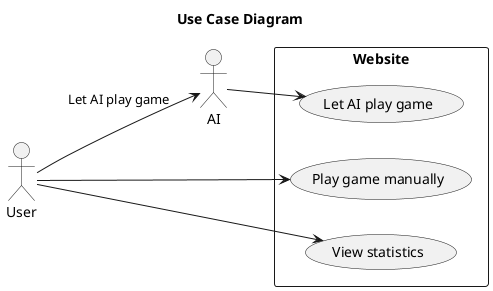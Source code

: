 @startuml Teturisu

title ==Use Case Diagram==

left to right direction
actor "User" as user
actor "AI" as AI
rectangle Website {
    (Play game manually) as UC1
    (Let AI play game) as UC2
    (View statistics) as UC3
}
user --> UC1
user --> UC3
user --> AI: Let AI play game
AI --> UC2
@enduml
